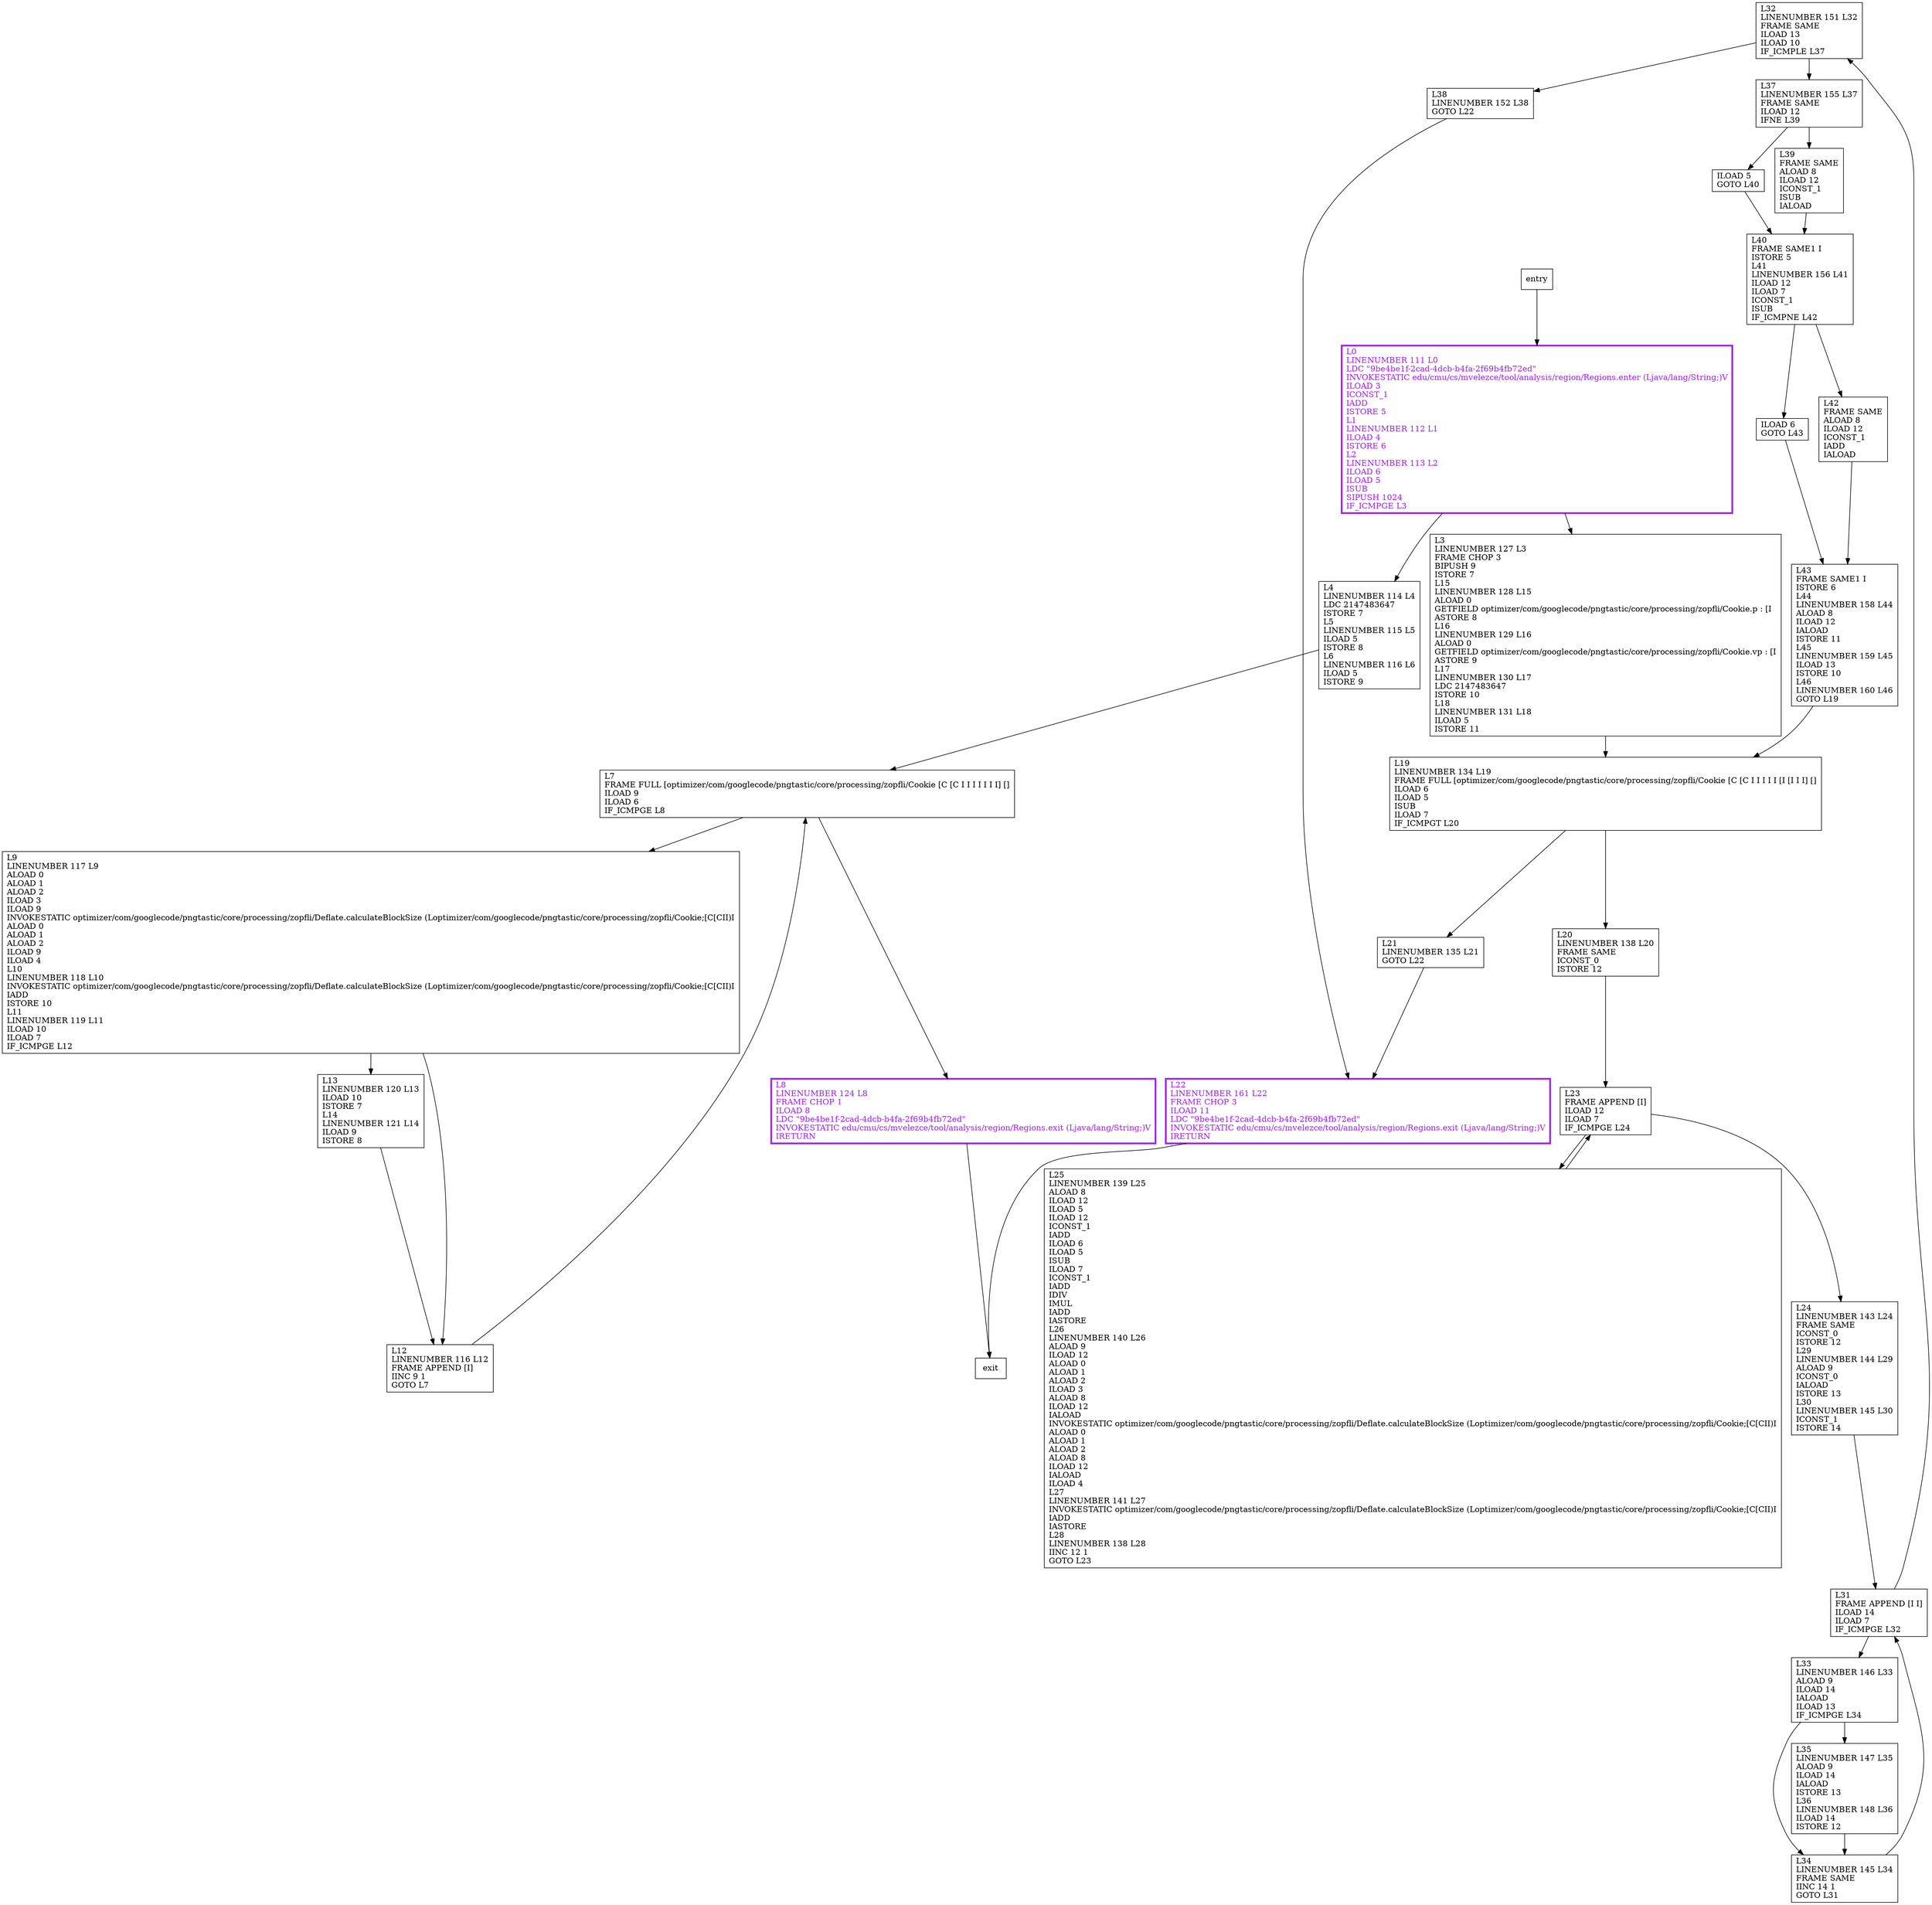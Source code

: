 digraph findMinimum {
node [shape=record];
1677207406 [label="L8\lLINENUMBER 124 L8\lFRAME CHOP 1\lILOAD 8\lLDC \"9be4be1f-2cad-4dcb-b4fa-2f69b4fb72ed\"\lINVOKESTATIC edu/cmu/cs/mvelezce/tool/analysis/region/Regions.exit (Ljava/lang/String;)V\lIRETURN\l"];
1912850431 [label="L37\lLINENUMBER 155 L37\lFRAME SAME\lILOAD 12\lIFNE L39\l"];
1230701703 [label="L32\lLINENUMBER 151 L32\lFRAME SAME\lILOAD 13\lILOAD 10\lIF_ICMPLE L37\l"];
249177573 [label="ILOAD 6\lGOTO L43\l"];
90045638 [label="L33\lLINENUMBER 146 L33\lALOAD 9\lILOAD 14\lIALOAD\lILOAD 13\lIF_ICMPGE L34\l"];
840083671 [label="L25\lLINENUMBER 139 L25\lALOAD 8\lILOAD 12\lILOAD 5\lILOAD 12\lICONST_1\lIADD\lILOAD 6\lILOAD 5\lISUB\lILOAD 7\lICONST_1\lIADD\lIDIV\lIMUL\lIADD\lIASTORE\lL26\lLINENUMBER 140 L26\lALOAD 9\lILOAD 12\lALOAD 0\lALOAD 1\lALOAD 2\lILOAD 3\lALOAD 8\lILOAD 12\lIALOAD\lINVOKESTATIC optimizer/com/googlecode/pngtastic/core/processing/zopfli/Deflate.calculateBlockSize (Loptimizer/com/googlecode/pngtastic/core/processing/zopfli/Cookie;[C[CII)I\lALOAD 0\lALOAD 1\lALOAD 2\lALOAD 8\lILOAD 12\lIALOAD\lILOAD 4\lL27\lLINENUMBER 141 L27\lINVOKESTATIC optimizer/com/googlecode/pngtastic/core/processing/zopfli/Deflate.calculateBlockSize (Loptimizer/com/googlecode/pngtastic/core/processing/zopfli/Cookie;[C[CII)I\lIADD\lIASTORE\lL28\lLINENUMBER 138 L28\lIINC 12 1\lGOTO L23\l"];
712410124 [label="L40\lFRAME SAME1 I\lISTORE 5\lL41\lLINENUMBER 156 L41\lILOAD 12\lILOAD 7\lICONST_1\lISUB\lIF_ICMPNE L42\l"];
1290272762 [label="L3\lLINENUMBER 127 L3\lFRAME CHOP 3\lBIPUSH 9\lISTORE 7\lL15\lLINENUMBER 128 L15\lALOAD 0\lGETFIELD optimizer/com/googlecode/pngtastic/core/processing/zopfli/Cookie.p : [I\lASTORE 8\lL16\lLINENUMBER 129 L16\lALOAD 0\lGETFIELD optimizer/com/googlecode/pngtastic/core/processing/zopfli/Cookie.vp : [I\lASTORE 9\lL17\lLINENUMBER 130 L17\lLDC 2147483647\lISTORE 10\lL18\lLINENUMBER 131 L18\lILOAD 5\lISTORE 11\l"];
1648232591 [label="L19\lLINENUMBER 134 L19\lFRAME FULL [optimizer/com/googlecode/pngtastic/core/processing/zopfli/Cookie [C [C I I I I I [I [I I I] []\lILOAD 6\lILOAD 5\lISUB\lILOAD 7\lIF_ICMPGT L20\l"];
633326333 [label="L38\lLINENUMBER 152 L38\lGOTO L22\l"];
573487274 [label="L34\lLINENUMBER 145 L34\lFRAME SAME\lIINC 14 1\lGOTO L31\l"];
1900366749 [label="L42\lFRAME SAME\lALOAD 8\lILOAD 12\lICONST_1\lIADD\lIALOAD\l"];
1305486145 [label="L24\lLINENUMBER 143 L24\lFRAME SAME\lICONST_0\lISTORE 12\lL29\lLINENUMBER 144 L29\lALOAD 9\lICONST_0\lIALOAD\lISTORE 13\lL30\lLINENUMBER 145 L30\lICONST_1\lISTORE 14\l"];
1979787155 [label="L20\lLINENUMBER 138 L20\lFRAME SAME\lICONST_0\lISTORE 12\l"];
2048537720 [label="L23\lFRAME APPEND [I]\lILOAD 12\lILOAD 7\lIF_ICMPGE L24\l"];
1176932104 [label="ILOAD 5\lGOTO L40\l"];
154988899 [label="L35\lLINENUMBER 147 L35\lALOAD 9\lILOAD 14\lIALOAD\lISTORE 13\lL36\lLINENUMBER 148 L36\lILOAD 14\lISTORE 12\l"];
1936502650 [label="L0\lLINENUMBER 111 L0\lLDC \"9be4be1f-2cad-4dcb-b4fa-2f69b4fb72ed\"\lINVOKESTATIC edu/cmu/cs/mvelezce/tool/analysis/region/Regions.enter (Ljava/lang/String;)V\lILOAD 3\lICONST_1\lIADD\lISTORE 5\lL1\lLINENUMBER 112 L1\lILOAD 4\lISTORE 6\lL2\lLINENUMBER 113 L2\lILOAD 6\lILOAD 5\lISUB\lSIPUSH 1024\lIF_ICMPGE L3\l"];
2096539129 [label="L43\lFRAME SAME1 I\lISTORE 6\lL44\lLINENUMBER 158 L44\lALOAD 8\lILOAD 12\lIALOAD\lISTORE 11\lL45\lLINENUMBER 159 L45\lILOAD 13\lISTORE 10\lL46\lLINENUMBER 160 L46\lGOTO L19\l"];
101874302 [label="L12\lLINENUMBER 116 L12\lFRAME APPEND [I]\lIINC 9 1\lGOTO L7\l"];
1231006815 [label="L7\lFRAME FULL [optimizer/com/googlecode/pngtastic/core/processing/zopfli/Cookie [C [C I I I I I I I] []\lILOAD 9\lILOAD 6\lIF_ICMPGE L8\l"];
1265012928 [label="L39\lFRAME SAME\lALOAD 8\lILOAD 12\lICONST_1\lISUB\lIALOAD\l"];
1666544295 [label="L21\lLINENUMBER 135 L21\lGOTO L22\l"];
2044282225 [label="L22\lLINENUMBER 161 L22\lFRAME CHOP 3\lILOAD 11\lLDC \"9be4be1f-2cad-4dcb-b4fa-2f69b4fb72ed\"\lINVOKESTATIC edu/cmu/cs/mvelezce/tool/analysis/region/Regions.exit (Ljava/lang/String;)V\lIRETURN\l"];
1232373427 [label="L4\lLINENUMBER 114 L4\lLDC 2147483647\lISTORE 7\lL5\lLINENUMBER 115 L5\lILOAD 5\lISTORE 8\lL6\lLINENUMBER 116 L6\lILOAD 5\lISTORE 9\l"];
1979274004 [label="L9\lLINENUMBER 117 L9\lALOAD 0\lALOAD 1\lALOAD 2\lILOAD 3\lILOAD 9\lINVOKESTATIC optimizer/com/googlecode/pngtastic/core/processing/zopfli/Deflate.calculateBlockSize (Loptimizer/com/googlecode/pngtastic/core/processing/zopfli/Cookie;[C[CII)I\lALOAD 0\lALOAD 1\lALOAD 2\lILOAD 9\lILOAD 4\lL10\lLINENUMBER 118 L10\lINVOKESTATIC optimizer/com/googlecode/pngtastic/core/processing/zopfli/Deflate.calculateBlockSize (Loptimizer/com/googlecode/pngtastic/core/processing/zopfli/Cookie;[C[CII)I\lIADD\lISTORE 10\lL11\lLINENUMBER 119 L11\lILOAD 10\lILOAD 7\lIF_ICMPGE L12\l"];
408069119 [label="L31\lFRAME APPEND [I I]\lILOAD 14\lILOAD 7\lIF_ICMPGE L32\l"];
1807623441 [label="L13\lLINENUMBER 120 L13\lILOAD 10\lISTORE 7\lL14\lLINENUMBER 121 L14\lILOAD 9\lISTORE 8\l"];
entry;
exit;
1677207406 -> exit;
1912850431 -> 1265012928;
1912850431 -> 1176932104;
1230701703 -> 1912850431;
1230701703 -> 633326333;
249177573 -> 2096539129;
90045638 -> 154988899;
90045638 -> 573487274;
840083671 -> 2048537720;
712410124 -> 1900366749;
712410124 -> 249177573;
1290272762 -> 1648232591;
1648232591 -> 1666544295;
1648232591 -> 1979787155;
633326333 -> 2044282225;
573487274 -> 408069119;
1900366749 -> 2096539129;
1305486145 -> 408069119;
1979787155 -> 2048537720;
2048537720 -> 1305486145;
2048537720 -> 840083671;
1176932104 -> 712410124;
154988899 -> 573487274;
1936502650 -> 1290272762;
1936502650 -> 1232373427;
2096539129 -> 1648232591;
101874302 -> 1231006815;
1231006815 -> 1677207406;
1231006815 -> 1979274004;
1265012928 -> 712410124;
1666544295 -> 2044282225;
2044282225 -> exit;
1232373427 -> 1231006815;
1979274004 -> 101874302;
1979274004 -> 1807623441;
entry -> 1936502650;
408069119 -> 1230701703;
408069119 -> 90045638;
1807623441 -> 101874302;
1936502650[fontcolor="purple", penwidth=3, color="purple"];
1677207406[fontcolor="purple", penwidth=3, color="purple"];
2044282225[fontcolor="purple", penwidth=3, color="purple"];
}
